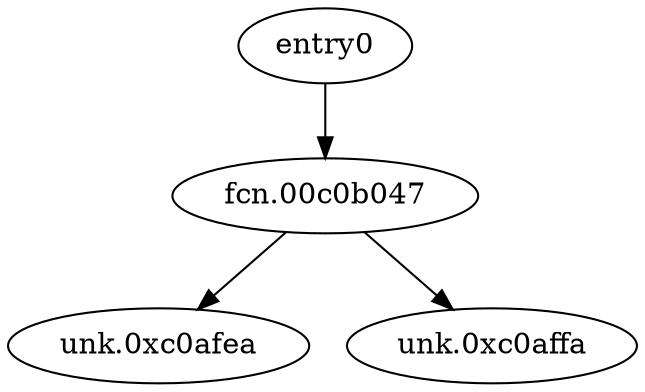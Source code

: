 digraph code {
  "0x00c0a3b8" [label="entry0"];
  "0x00c0a3b8" -> "0x00c0b047";
  "0x00c0b047" [label="fcn.00c0b047"];
  "0x00c0b047" [label="fcn.00c0b047"];
  "0x00c0b047" -> "0x00c0afea";
  "0x00c0afea" [label="unk.0xc0afea"];
  "0x00c0b047" -> "0x00c0affa";
  "0x00c0affa" [label="unk.0xc0affa"];
}